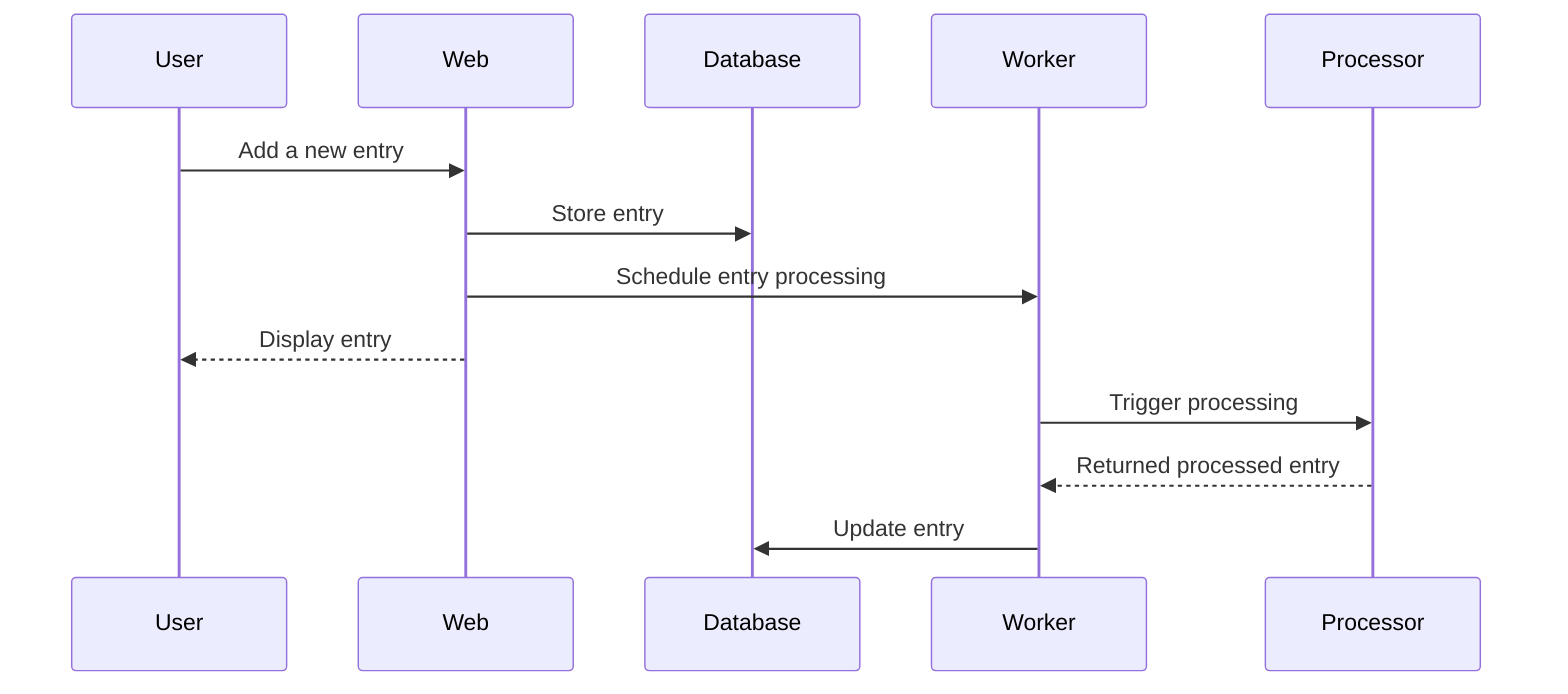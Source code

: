 sequenceDiagram
  User ->> Web: Add a new entry
  Web ->> Database: Store entry
  Web ->> Worker: Schedule entry processing
  Web -->> User: Display entry
  Worker ->> Processor: Trigger processing
  Processor -->> Worker: Returned processed entry
  Worker ->> Database: Update entry